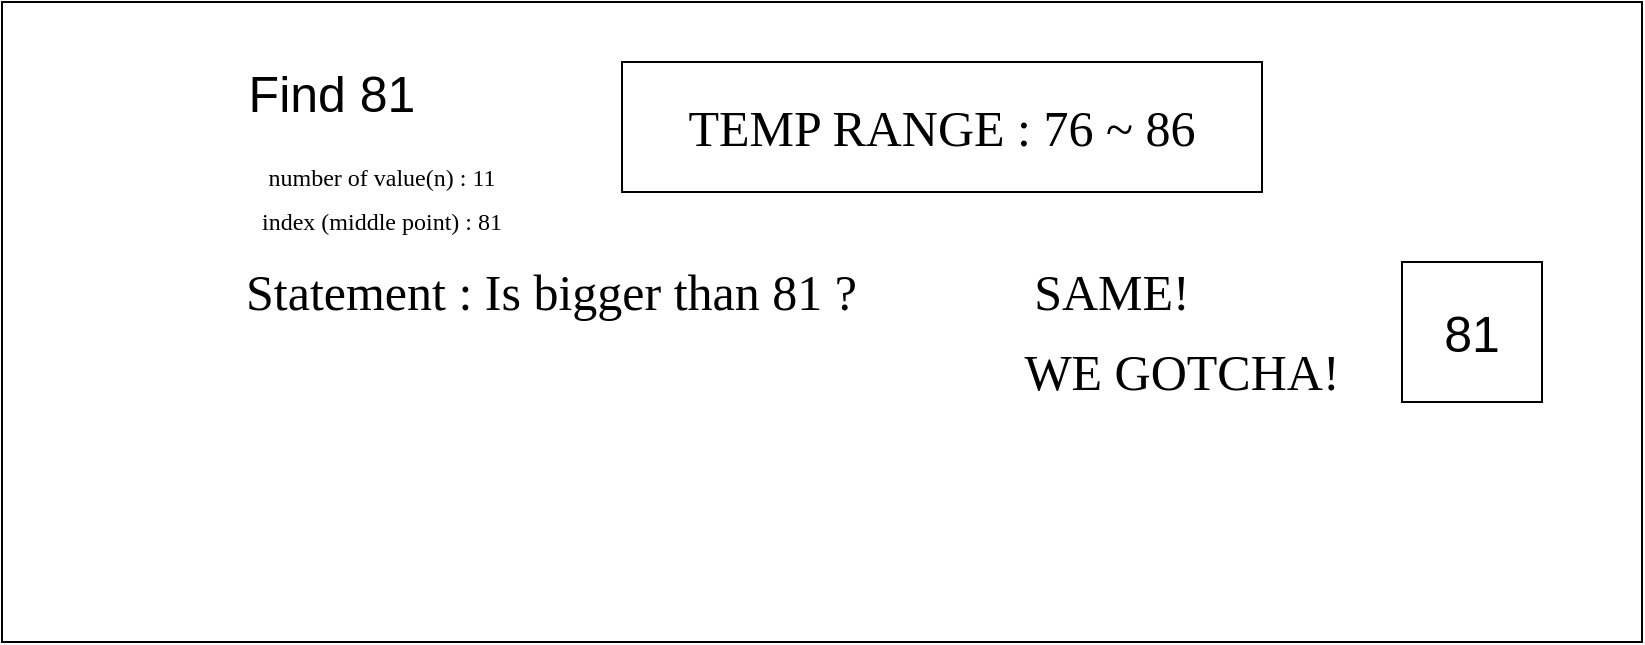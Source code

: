 <mxfile version="20.8.17" type="github">
  <diagram name="페이지-1" id="AvGHqKZogtaiydlTkmt7">
    <mxGraphModel dx="936" dy="502" grid="1" gridSize="10" guides="1" tooltips="1" connect="1" arrows="1" fold="1" page="1" pageScale="1" pageWidth="827" pageHeight="1169" math="0" shadow="0">
      <root>
        <mxCell id="0" />
        <mxCell id="1" parent="0" />
        <mxCell id="634Vk4nj7V7EC3SejyF5-15" value="" style="rounded=0;whiteSpace=wrap;html=1;fontFamily=Comic Sans MS;fontSize=25;fillColor=none;" vertex="1" parent="1">
          <mxGeometry width="820" height="320" as="geometry" />
        </mxCell>
        <mxCell id="634Vk4nj7V7EC3SejyF5-7" value="&lt;p&gt;Find 81&lt;br&gt;&lt;/p&gt;" style="text;html=1;strokeColor=none;fillColor=none;align=center;verticalAlign=middle;whiteSpace=wrap;rounded=0;fontSize=25;" vertex="1" parent="1">
          <mxGeometry x="110" y="30" width="110" height="30" as="geometry" />
        </mxCell>
        <mxCell id="634Vk4nj7V7EC3SejyF5-8" value="TEMP RANGE : 76 ~ 86" style="rounded=0;whiteSpace=wrap;html=1;fontFamily=Comic Sans MS;fontSize=25;" vertex="1" parent="1">
          <mxGeometry x="310" y="30" width="320" height="65" as="geometry" />
        </mxCell>
        <mxCell id="634Vk4nj7V7EC3SejyF5-9" value="number of value(n) : 11" style="text;html=1;strokeColor=none;fillColor=none;align=center;verticalAlign=middle;whiteSpace=wrap;rounded=0;fontSize=12;fontFamily=Comic Sans MS;" vertex="1" parent="1">
          <mxGeometry x="100" y="72.5" width="180" height="30" as="geometry" />
        </mxCell>
        <mxCell id="634Vk4nj7V7EC3SejyF5-10" value="Statement : Is bigger than 81 ?" style="text;html=1;strokeColor=none;fillColor=none;align=left;verticalAlign=middle;whiteSpace=wrap;rounded=0;fontSize=25;fontFamily=Comic Sans MS;" vertex="1" parent="1">
          <mxGeometry x="120" y="130" width="440" height="30" as="geometry" />
        </mxCell>
        <mxCell id="634Vk4nj7V7EC3SejyF5-14" value="index (middle point) : 81" style="text;html=1;strokeColor=none;fillColor=none;align=center;verticalAlign=middle;whiteSpace=wrap;rounded=0;fontSize=12;fontFamily=Comic Sans MS;" vertex="1" parent="1">
          <mxGeometry x="100" y="95" width="180" height="30" as="geometry" />
        </mxCell>
        <mxCell id="634Vk4nj7V7EC3SejyF5-17" value="&lt;p&gt;&lt;font face=&quot;Comic Sans MS&quot;&gt;SAME!&lt;/font&gt;&lt;br&gt;&lt;/p&gt;" style="text;html=1;strokeColor=none;fillColor=none;align=center;verticalAlign=middle;whiteSpace=wrap;rounded=0;fontSize=25;" vertex="1" parent="1">
          <mxGeometry x="500" y="130" width="110" height="30" as="geometry" />
        </mxCell>
        <mxCell id="634Vk4nj7V7EC3SejyF5-19" value="&lt;font style=&quot;font-size: 25px;&quot;&gt;81&lt;/font&gt;" style="rounded=0;whiteSpace=wrap;html=1;" vertex="1" parent="1">
          <mxGeometry x="700" y="130" width="70" height="70" as="geometry" />
        </mxCell>
        <mxCell id="634Vk4nj7V7EC3SejyF5-28" value="&lt;p&gt;&lt;font face=&quot;Comic Sans MS&quot;&gt;WE GOTCHA!&lt;/font&gt;&lt;br&gt;&lt;/p&gt;" style="text;html=1;strokeColor=none;fillColor=none;align=center;verticalAlign=middle;whiteSpace=wrap;rounded=0;fontSize=25;" vertex="1" parent="1">
          <mxGeometry x="500" y="170" width="180" height="30" as="geometry" />
        </mxCell>
      </root>
    </mxGraphModel>
  </diagram>
</mxfile>
